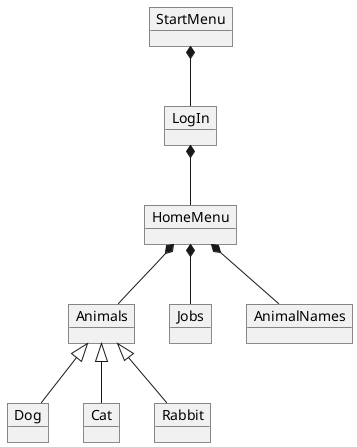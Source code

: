 @startuml
'https://plantuml.com/object-diagram

object Animals
object StartMenu
object HomeMenu
object Jobs
object Dog
object LogIn
object Cat
object Rabbit
object AnimalNames

StartMenu *-- LogIn
LogIn *-- HomeMenu
HomeMenu *-- Animals
HomeMenu *-- Jobs
HomeMenu *-- AnimalNames
Animals <|-- Dog
Animals <|-- Rabbit
Animals <|-- Cat


@enduml
